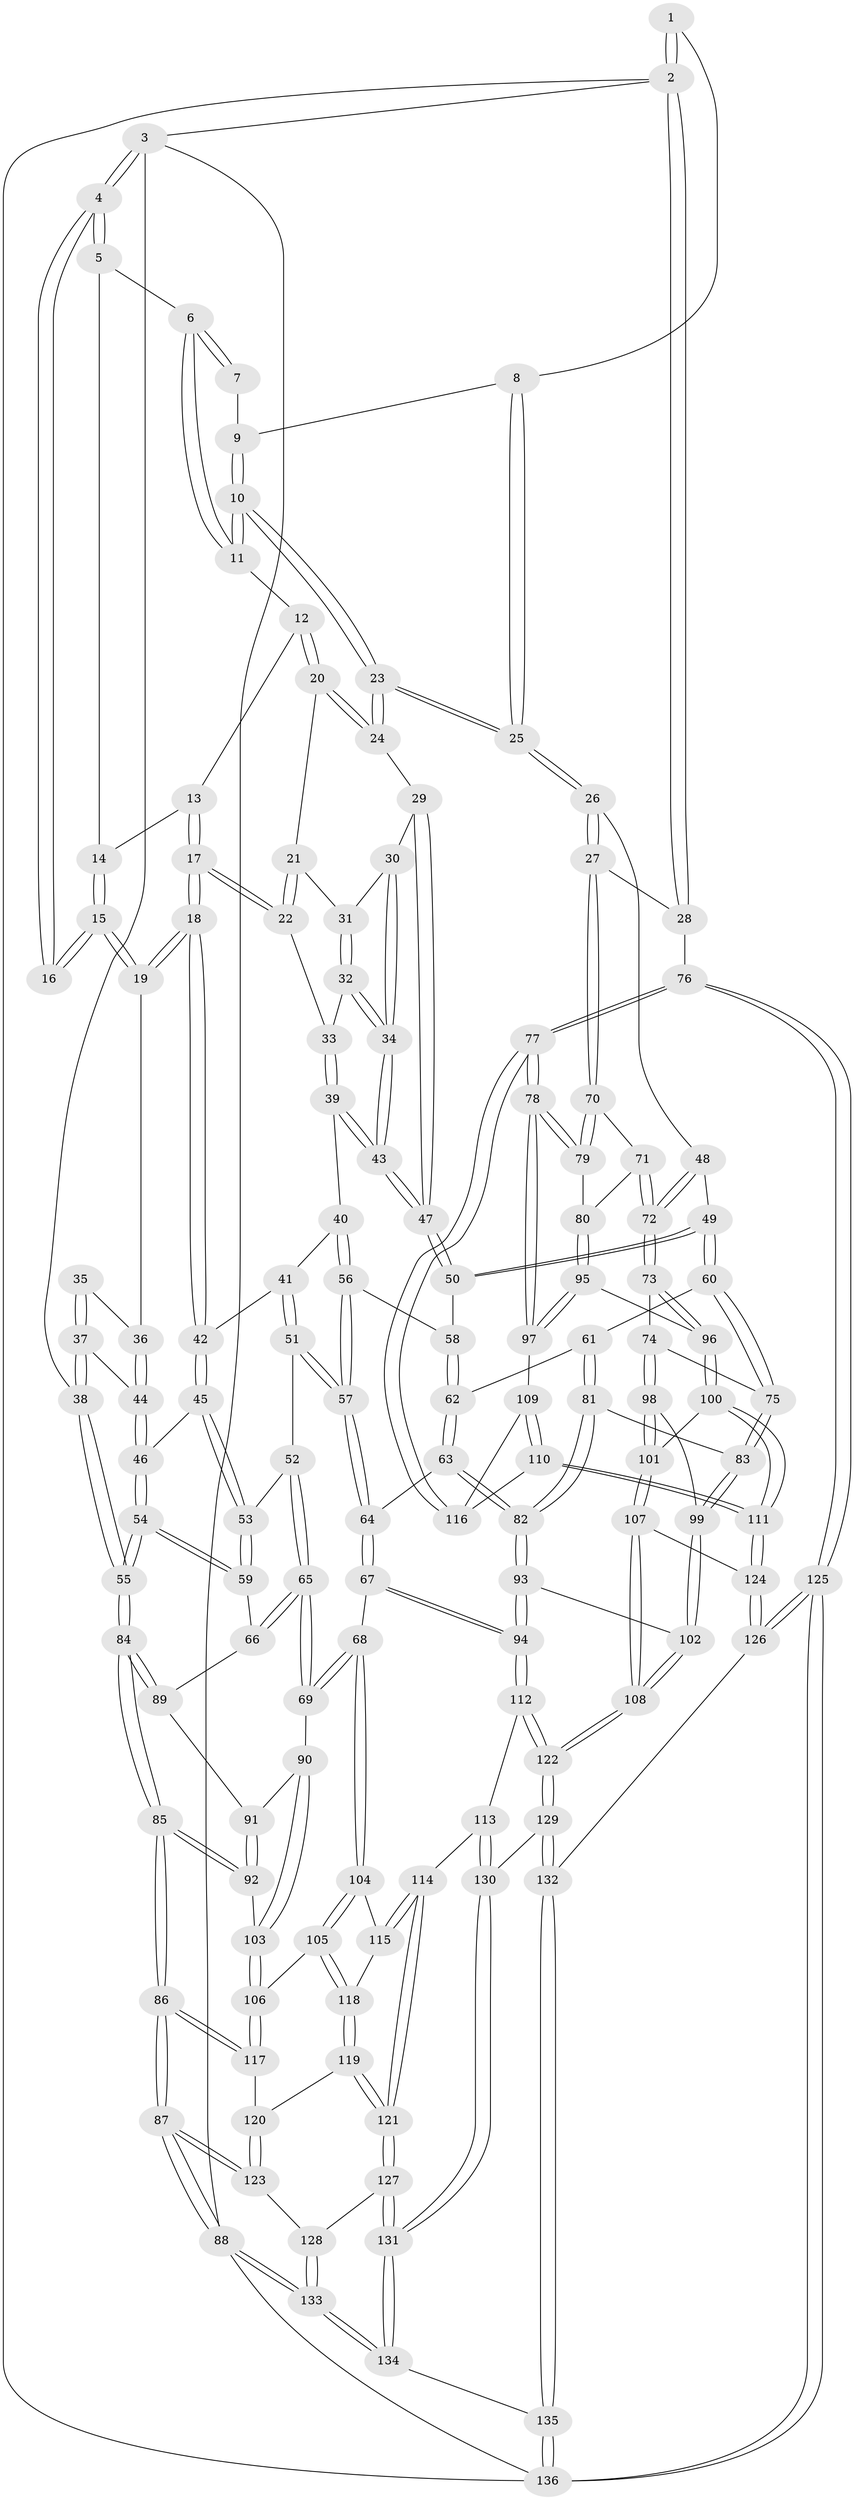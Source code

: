 // coarse degree distribution, {9: 0.010526315789473684, 4: 0.37894736842105264, 5: 0.3684210526315789, 7: 0.031578947368421054, 6: 0.17894736842105263, 3: 0.031578947368421054}
// Generated by graph-tools (version 1.1) at 2025/21/03/04/25 18:21:17]
// undirected, 136 vertices, 337 edges
graph export_dot {
graph [start="1"]
  node [color=gray90,style=filled];
  1 [pos="+0.8096908321235241+0"];
  2 [pos="+1+0"];
  3 [pos="+0+0"];
  4 [pos="+0+0"];
  5 [pos="+0.07815710360958861+0"];
  6 [pos="+0.4914873004445697+0"];
  7 [pos="+0.5816561535508479+0"];
  8 [pos="+0.8124406735040326+0.09030051098406776"];
  9 [pos="+0.6459975093154523+0"];
  10 [pos="+0.6715279686362555+0.11963809100031952"];
  11 [pos="+0.45849858661986964+0"];
  12 [pos="+0.4459338540098201+0.0373064291367259"];
  13 [pos="+0.32920018936362044+0.07920371810314467"];
  14 [pos="+0.2408224817002612+0.04929877951535694"];
  15 [pos="+0.18735514110379742+0.1481750531401366"];
  16 [pos="+0.03617662202830209+0.056299876597416365"];
  17 [pos="+0.27273446608837393+0.2025601271758685"];
  18 [pos="+0.24793850862900288+0.21885093565918523"];
  19 [pos="+0.20143282477421948+0.18283732435746933"];
  20 [pos="+0.45060776798294905+0.051527146728495454"];
  21 [pos="+0.438230142901486+0.11179150405244155"];
  22 [pos="+0.3245988030788352+0.20074860263945343"];
  23 [pos="+0.6824892601720821+0.1672897912309828"];
  24 [pos="+0.6116088368498049+0.17563332404810802"];
  25 [pos="+0.8253058752387867+0.22822175352857318"];
  26 [pos="+0.8443263427446475+0.24872671819702544"];
  27 [pos="+0.9126713082703317+0.26237991552950024"];
  28 [pos="+1+0.19682493836257783"];
  29 [pos="+0.5757140495340163+0.21734961179170573"];
  30 [pos="+0.4905506730880303+0.19852029175689376"];
  31 [pos="+0.4392698137463399+0.13522885719031266"];
  32 [pos="+0.42553441309196577+0.20069461465748245"];
  33 [pos="+0.39162704785200075+0.2320339700053149"];
  34 [pos="+0.47543077144221585+0.2545559005644854"];
  35 [pos="+0.06013905577035274+0.18102191959004263"];
  36 [pos="+0.1045115326057647+0.22907608985791322"];
  37 [pos="+0+0.25185467524564126"];
  38 [pos="+0+0.24454246932330434"];
  39 [pos="+0.39049812451218247+0.2768914613593523"];
  40 [pos="+0.32620540782674345+0.32326020746593054"];
  41 [pos="+0.2763904538166129+0.26993992062600736"];
  42 [pos="+0.2480168244014433+0.2202253847163153"];
  43 [pos="+0.5058059507489132+0.3176322040193352"];
  44 [pos="+0.08411344831079479+0.29736530727172816"];
  45 [pos="+0.12932668223039187+0.3518266895429748"];
  46 [pos="+0.09667548798574081+0.3315134932402425"];
  47 [pos="+0.5169026546543833+0.32733052846030636"];
  48 [pos="+0.7322334176962314+0.357298013647911"];
  49 [pos="+0.5471579488084483+0.38153855247656726"];
  50 [pos="+0.5198772777828387+0.3421677944327736"];
  51 [pos="+0.19153566904991837+0.39587272265981965"];
  52 [pos="+0.15647493007427749+0.3868632429659509"];
  53 [pos="+0.1348129217990983+0.36204875488439414"];
  54 [pos="+0+0.4363364083512179"];
  55 [pos="+0+0.44700013418445045"];
  56 [pos="+0.33282334936350766+0.3798230373550793"];
  57 [pos="+0.29294011504583983+0.4487596752939618"];
  58 [pos="+0.3750688660044538+0.379290293497444"];
  59 [pos="+0.02397008768077539+0.47008129189821224"];
  60 [pos="+0.5384162509066542+0.42125136582596967"];
  61 [pos="+0.4739377508218107+0.47852920705505797"];
  62 [pos="+0.47086042215185275+0.4782829246789764"];
  63 [pos="+0.33632471678963244+0.49351164424948013"];
  64 [pos="+0.2993075756205212+0.4848177884629069"];
  65 [pos="+0.11089298692222364+0.5197629443254137"];
  66 [pos="+0.10899636999944434+0.5194076785973983"];
  67 [pos="+0.2528296897083414+0.570133935976237"];
  68 [pos="+0.23386175541887605+0.5775072737026098"];
  69 [pos="+0.15109709063845+0.5647800184997663"];
  70 [pos="+0.9024699992944167+0.45359862649651583"];
  71 [pos="+0.8257696735842365+0.5035483798725866"];
  72 [pos="+0.7179091672314362+0.5283813612982129"];
  73 [pos="+0.7170940438137635+0.5301975119125607"];
  74 [pos="+0.6544258799438509+0.5458588804616668"];
  75 [pos="+0.6008757905668273+0.5156533582192261"];
  76 [pos="+1+0.7225488970126588"];
  77 [pos="+1+0.6971139651359601"];
  78 [pos="+1+0.6124968906944885"];
  79 [pos="+0.9307653480617827+0.5381523880920308"];
  80 [pos="+0.8395656102224636+0.577300675386439"];
  81 [pos="+0.4779299711261083+0.5797682815610967"];
  82 [pos="+0.44317740299692454+0.6080271612132655"];
  83 [pos="+0.5156599205028081+0.5879295057834389"];
  84 [pos="+0+0.6615761006644485"];
  85 [pos="+0+0.7357008756304494"];
  86 [pos="+0+0.7411856067715182"];
  87 [pos="+0+0.8502789737677037"];
  88 [pos="+0+1"];
  89 [pos="+0.02705418126999299+0.5701070166714407"];
  90 [pos="+0.11677961767668558+0.6071380294506761"];
  91 [pos="+0.054014605018728734+0.5926151882957067"];
  92 [pos="+0.016511087152100774+0.6516151926474194"];
  93 [pos="+0.4194048812544149+0.6552651418473348"];
  94 [pos="+0.36948000861076186+0.683433263588683"];
  95 [pos="+0.7979742265459322+0.6129273681283679"];
  96 [pos="+0.7645301322703584+0.6036995880144789"];
  97 [pos="+0.8189485658537331+0.6364653325832621"];
  98 [pos="+0.621504103106689+0.6204362689464831"];
  99 [pos="+0.5457031709919384+0.617188459841409"];
  100 [pos="+0.7478726773735915+0.6305948540667081"];
  101 [pos="+0.6468601493943343+0.7168320951896102"];
  102 [pos="+0.5292819456639088+0.7147631939219572"];
  103 [pos="+0.10006452893737766+0.6353155161636631"];
  104 [pos="+0.22356590870905108+0.6168824232639872"];
  105 [pos="+0.15074678145411596+0.6967843776127564"];
  106 [pos="+0.11599047520182842+0.6916553341171485"];
  107 [pos="+0.6252986839646884+0.8150912335923928"];
  108 [pos="+0.6077390381262305+0.8261567715981045"];
  109 [pos="+0.8207710645732194+0.6422711601422456"];
  110 [pos="+0.8245672635894183+0.7540115122151902"];
  111 [pos="+0.782029625900849+0.800954838260476"];
  112 [pos="+0.3647319069756646+0.7043184514489781"];
  113 [pos="+0.33776354396504404+0.763993253882182"];
  114 [pos="+0.2833830871491953+0.7980877287921885"];
  115 [pos="+0.22538547313660537+0.6793512841778206"];
  116 [pos="+0.9612560783384532+0.7155857436408555"];
  117 [pos="+0.09241457886035107+0.7272137368326382"];
  118 [pos="+0.1757315983658589+0.7254537141698019"];
  119 [pos="+0.18680718451364578+0.7761328347312161"];
  120 [pos="+0.11559237244497024+0.7670543775933949"];
  121 [pos="+0.25259926621710704+0.8326564793262529"];
  122 [pos="+0.6012960581390673+0.8353916930599705"];
  123 [pos="+0.08921664995267517+0.8111694819083529"];
  124 [pos="+0.7744923632370401+0.8128791448028649"];
  125 [pos="+1+1"];
  126 [pos="+0.8355016108963838+0.8791842140343705"];
  127 [pos="+0.2438210067148268+0.8715365490359768"];
  128 [pos="+0.1653256569348824+0.8994672129177048"];
  129 [pos="+0.6006226976930465+0.8366478006137069"];
  130 [pos="+0.4731987015239186+0.8655865559617433"];
  131 [pos="+0.3442148760631279+1"];
  132 [pos="+0.6269977783007427+1"];
  133 [pos="+0+1"];
  134 [pos="+0.3620890428944341+1"];
  135 [pos="+0.6349632865827748+1"];
  136 [pos="+1+1"];
  1 -- 2;
  1 -- 2;
  1 -- 8;
  2 -- 3;
  2 -- 28;
  2 -- 28;
  2 -- 136;
  3 -- 4;
  3 -- 4;
  3 -- 38;
  3 -- 88;
  4 -- 5;
  4 -- 5;
  4 -- 16;
  4 -- 16;
  5 -- 6;
  5 -- 14;
  6 -- 7;
  6 -- 7;
  6 -- 11;
  6 -- 11;
  7 -- 9;
  8 -- 9;
  8 -- 25;
  8 -- 25;
  9 -- 10;
  9 -- 10;
  10 -- 11;
  10 -- 11;
  10 -- 23;
  10 -- 23;
  11 -- 12;
  12 -- 13;
  12 -- 20;
  12 -- 20;
  13 -- 14;
  13 -- 17;
  13 -- 17;
  14 -- 15;
  14 -- 15;
  15 -- 16;
  15 -- 16;
  15 -- 19;
  15 -- 19;
  17 -- 18;
  17 -- 18;
  17 -- 22;
  17 -- 22;
  18 -- 19;
  18 -- 19;
  18 -- 42;
  18 -- 42;
  19 -- 36;
  20 -- 21;
  20 -- 24;
  20 -- 24;
  21 -- 22;
  21 -- 22;
  21 -- 31;
  22 -- 33;
  23 -- 24;
  23 -- 24;
  23 -- 25;
  23 -- 25;
  24 -- 29;
  25 -- 26;
  25 -- 26;
  26 -- 27;
  26 -- 27;
  26 -- 48;
  27 -- 28;
  27 -- 70;
  27 -- 70;
  28 -- 76;
  29 -- 30;
  29 -- 47;
  29 -- 47;
  30 -- 31;
  30 -- 34;
  30 -- 34;
  31 -- 32;
  31 -- 32;
  32 -- 33;
  32 -- 34;
  32 -- 34;
  33 -- 39;
  33 -- 39;
  34 -- 43;
  34 -- 43;
  35 -- 36;
  35 -- 37;
  35 -- 37;
  36 -- 44;
  36 -- 44;
  37 -- 38;
  37 -- 38;
  37 -- 44;
  38 -- 55;
  38 -- 55;
  39 -- 40;
  39 -- 43;
  39 -- 43;
  40 -- 41;
  40 -- 56;
  40 -- 56;
  41 -- 42;
  41 -- 51;
  41 -- 51;
  42 -- 45;
  42 -- 45;
  43 -- 47;
  43 -- 47;
  44 -- 46;
  44 -- 46;
  45 -- 46;
  45 -- 53;
  45 -- 53;
  46 -- 54;
  46 -- 54;
  47 -- 50;
  47 -- 50;
  48 -- 49;
  48 -- 72;
  48 -- 72;
  49 -- 50;
  49 -- 50;
  49 -- 60;
  49 -- 60;
  50 -- 58;
  51 -- 52;
  51 -- 57;
  51 -- 57;
  52 -- 53;
  52 -- 65;
  52 -- 65;
  53 -- 59;
  53 -- 59;
  54 -- 55;
  54 -- 55;
  54 -- 59;
  54 -- 59;
  55 -- 84;
  55 -- 84;
  56 -- 57;
  56 -- 57;
  56 -- 58;
  57 -- 64;
  57 -- 64;
  58 -- 62;
  58 -- 62;
  59 -- 66;
  60 -- 61;
  60 -- 75;
  60 -- 75;
  61 -- 62;
  61 -- 81;
  61 -- 81;
  62 -- 63;
  62 -- 63;
  63 -- 64;
  63 -- 82;
  63 -- 82;
  64 -- 67;
  64 -- 67;
  65 -- 66;
  65 -- 66;
  65 -- 69;
  65 -- 69;
  66 -- 89;
  67 -- 68;
  67 -- 94;
  67 -- 94;
  68 -- 69;
  68 -- 69;
  68 -- 104;
  68 -- 104;
  69 -- 90;
  70 -- 71;
  70 -- 79;
  70 -- 79;
  71 -- 72;
  71 -- 72;
  71 -- 80;
  72 -- 73;
  72 -- 73;
  73 -- 74;
  73 -- 96;
  73 -- 96;
  74 -- 75;
  74 -- 98;
  74 -- 98;
  75 -- 83;
  75 -- 83;
  76 -- 77;
  76 -- 77;
  76 -- 125;
  76 -- 125;
  77 -- 78;
  77 -- 78;
  77 -- 116;
  77 -- 116;
  78 -- 79;
  78 -- 79;
  78 -- 97;
  78 -- 97;
  79 -- 80;
  80 -- 95;
  80 -- 95;
  81 -- 82;
  81 -- 82;
  81 -- 83;
  82 -- 93;
  82 -- 93;
  83 -- 99;
  83 -- 99;
  84 -- 85;
  84 -- 85;
  84 -- 89;
  84 -- 89;
  85 -- 86;
  85 -- 86;
  85 -- 92;
  85 -- 92;
  86 -- 87;
  86 -- 87;
  86 -- 117;
  86 -- 117;
  87 -- 88;
  87 -- 88;
  87 -- 123;
  87 -- 123;
  88 -- 133;
  88 -- 133;
  88 -- 136;
  89 -- 91;
  90 -- 91;
  90 -- 103;
  90 -- 103;
  91 -- 92;
  91 -- 92;
  92 -- 103;
  93 -- 94;
  93 -- 94;
  93 -- 102;
  94 -- 112;
  94 -- 112;
  95 -- 96;
  95 -- 97;
  95 -- 97;
  96 -- 100;
  96 -- 100;
  97 -- 109;
  98 -- 99;
  98 -- 101;
  98 -- 101;
  99 -- 102;
  99 -- 102;
  100 -- 101;
  100 -- 111;
  100 -- 111;
  101 -- 107;
  101 -- 107;
  102 -- 108;
  102 -- 108;
  103 -- 106;
  103 -- 106;
  104 -- 105;
  104 -- 105;
  104 -- 115;
  105 -- 106;
  105 -- 118;
  105 -- 118;
  106 -- 117;
  106 -- 117;
  107 -- 108;
  107 -- 108;
  107 -- 124;
  108 -- 122;
  108 -- 122;
  109 -- 110;
  109 -- 110;
  109 -- 116;
  110 -- 111;
  110 -- 111;
  110 -- 116;
  111 -- 124;
  111 -- 124;
  112 -- 113;
  112 -- 122;
  112 -- 122;
  113 -- 114;
  113 -- 130;
  113 -- 130;
  114 -- 115;
  114 -- 115;
  114 -- 121;
  114 -- 121;
  115 -- 118;
  117 -- 120;
  118 -- 119;
  118 -- 119;
  119 -- 120;
  119 -- 121;
  119 -- 121;
  120 -- 123;
  120 -- 123;
  121 -- 127;
  121 -- 127;
  122 -- 129;
  122 -- 129;
  123 -- 128;
  124 -- 126;
  124 -- 126;
  125 -- 126;
  125 -- 126;
  125 -- 136;
  125 -- 136;
  126 -- 132;
  127 -- 128;
  127 -- 131;
  127 -- 131;
  128 -- 133;
  128 -- 133;
  129 -- 130;
  129 -- 132;
  129 -- 132;
  130 -- 131;
  130 -- 131;
  131 -- 134;
  131 -- 134;
  132 -- 135;
  132 -- 135;
  133 -- 134;
  133 -- 134;
  134 -- 135;
  135 -- 136;
  135 -- 136;
}
